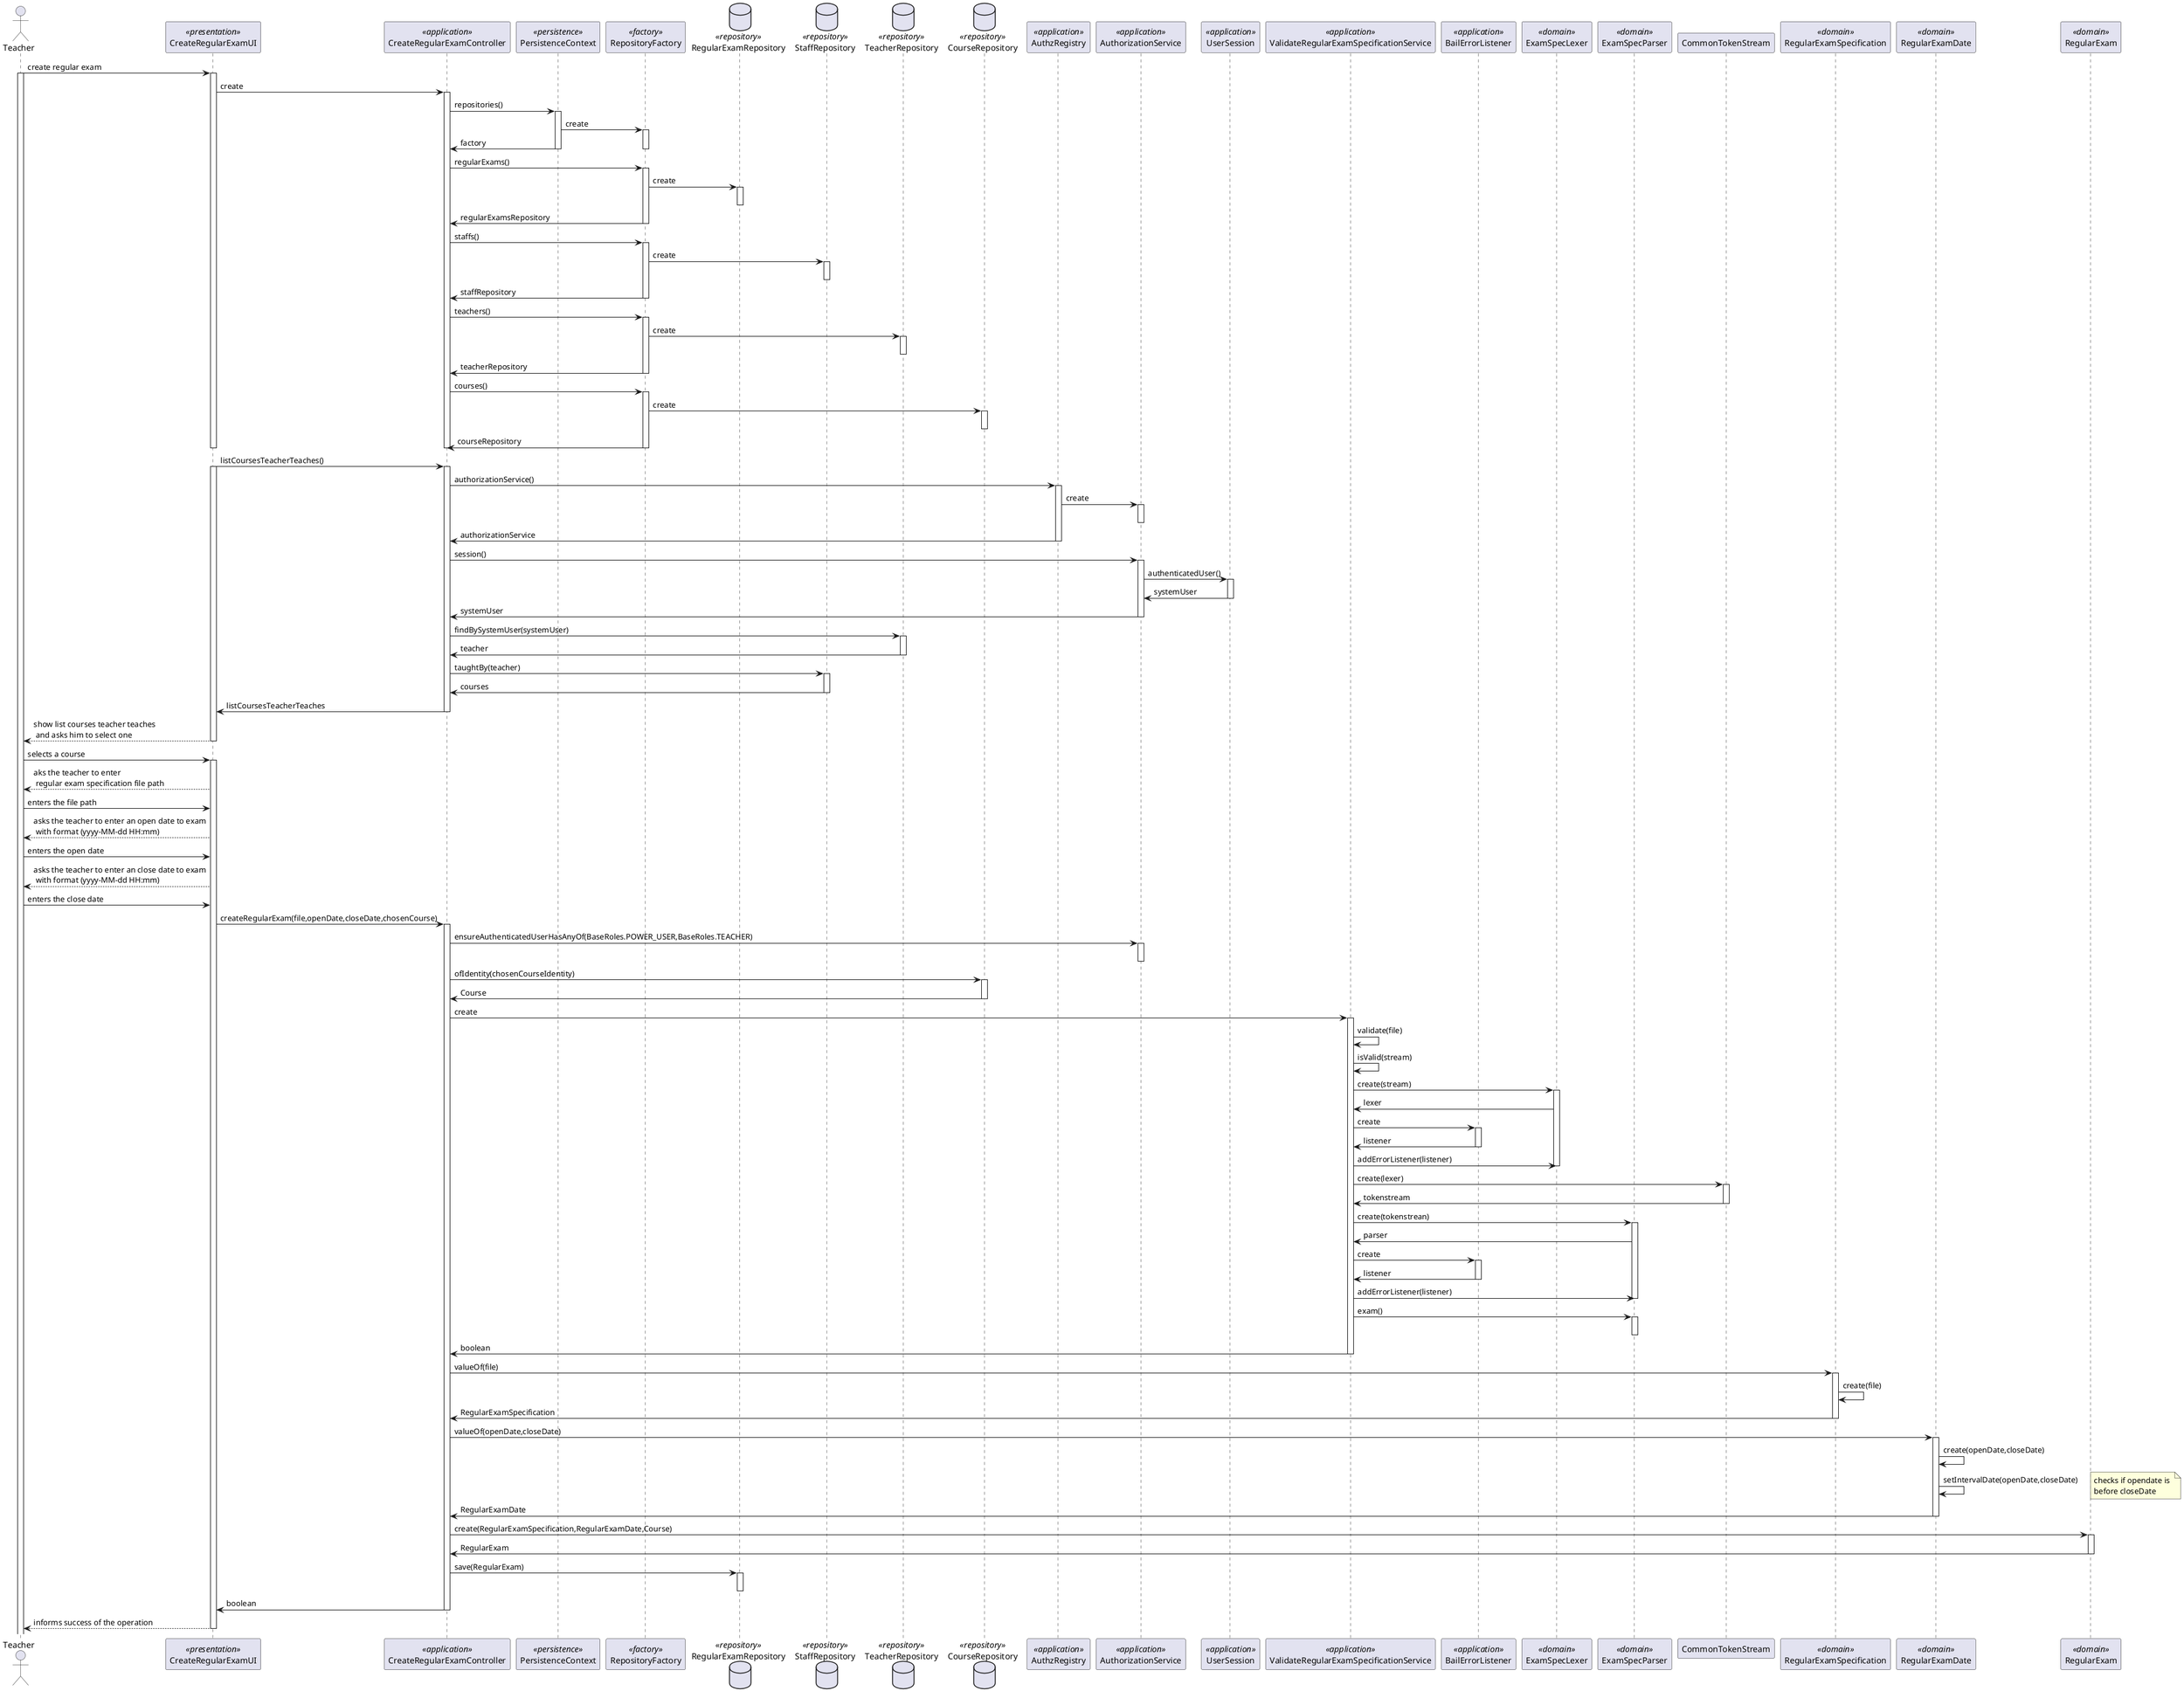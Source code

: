 @startuml
'https://plantuml.com/sequence-diagram

actor Teacher as Actor
participant CreateRegularExamUI as UI <<presentation>>
participant CreateRegularExamController as controller <<application>>
participant PersistenceContext as persistence <<persistence>>
participant RepositoryFactory as factory <<factory>>
database RegularExamRepository as repoRegularExam <<repository>>
database StaffRepository as repoStaff <<repository>>
database TeacherRepository as repoTeacher <<repository>>
database CourseRepository as repoCourse <<repository>>
participant AuthzRegistry as authz <<application>>
participant AuthorizationService as authzService <<application>>
participant UserSession as userSession <<application>>
participant ValidateRegularExamSpecificationService as resservice <<application>>
participant BailErrorListener as listener <<application>>
participant ExamSpecLexer as lexer <<domain>>
participant ExamSpecParser as parser <<domain>>
participant CommonTokenStream as token
participant RegularExamSpecification as specification <<domain>>
participant RegularExamDate as examdate <<domain>>
participant RegularExam as exam <<domain>>




Actor -> UI : create regular exam
activate Actor
activate UI

    UI -> controller : create
    activate controller
        controller -> persistence : repositories()
        activate persistence
            persistence -> factory : create
            activate factory
            persistence -> controller : factory
            deactivate factory
        deactivate persistence

        controller ->factory :regularExams()
        activate factory
            factory -> repoRegularExam : create
            activate repoRegularExam
            deactivate repoRegularExam
            factory -> controller : regularExamsRepository
        deactivate factory


        controller -> factory :staffs()
        activate factory
            factory -> repoStaff : create
            activate repoStaff
            deactivate repoStaff
            factory -> controller : staffRepository
        deactivate factory

        controller -> factory :teachers()
        activate factory
           factory -> repoTeacher : create
           activate repoTeacher
           deactivate repoTeacher
           factory -> controller : teacherRepository
        deactivate factory

        controller -> factory :courses()
        activate factory
           factory -> repoCourse : create
           activate repoCourse
           deactivate repoCourse
           factory -> controller : courseRepository
        deactivate factory

    deactivate controller
deactivate UI

UI-> controller : listCoursesTeacherTeaches()
activate UI
    activate controller
        controller -> authz : authorizationService()
        activate authz
        authz -> authzService : create
        activate authzService
        deactivate authzService
        authz -> controller : authorizationService
        deactivate authz

        controller -> authzService : session()
        activate authzService
            authzService -> userSession : authenticatedUser()
            activate userSession
                userSession -> authzService : systemUser
            deactivate userSession
            authzService -> controller : systemUser
        deactivate authzService

        controller -> repoTeacher :findBySystemUser(systemUser)
        activate repoTeacher
            repoTeacher -> controller : teacher
        deactivate repoTeacher

        controller -> repoStaff : taughtBy(teacher)
        activate repoStaff
            repoStaff -> controller : courses
        deactivate repoStaff

        controller -> UI : listCoursesTeacherTeaches
    deactivate controller
UI --> Actor : show list courses teacher teaches\n and asks him to select one
deactivate UI

Actor -> UI : selects a course
activate UI
    UI --> Actor : aks the teacher to enter\n regular exam specification file path

    Actor -> UI : enters the file path

    UI --> Actor : asks the teacher to enter an open date to exam\n with format (yyyy-MM-dd HH:mm)

    Actor -> UI : enters the open date

    UI --> Actor : asks the teacher to enter an close date to exam\n with format (yyyy-MM-dd HH:mm)

    Actor -> UI : enters the close date

    UI -> controller :createRegularExam(file,openDate,closeDate,chosenCourse)
    activate controller

        controller -> authzService : ensureAuthenticatedUserHasAnyOf(BaseRoles.POWER_USER,BaseRoles.TEACHER)
        activate authzService
        deactivate authzService

        controller -> repoCourse : ofIdentity(chosenCourseIdentity)
        activate repoCourse
            repoCourse -> controller : Course
        deactivate repoCourse

        controller -> resservice : create
        activate resservice
            resservice -> resservice : validate(file)
            resservice -> resservice : isValid(stream)

                resservice -> lexer :create(stream)
                activate lexer
                lexer -> resservice : lexer
                resservice -> listener :create
                activate listener
                    listener -> resservice : listener
                deactivate listener
                resservice -> lexer : addErrorListener(listener)
                deactivate lexer

                resservice -> token : create(lexer)
                activate token
                    token -> resservice : tokenstream
                deactivate token

                resservice -> parser :create(tokenstrean)
                activate parser
                parser -> resservice : parser
                resservice -> listener :create
                      activate listener
                        listener -> resservice : listener
                      deactivate listener
                resservice -> parser :addErrorListener(listener)
                deactivate parser

                resservice -> parser : exam()
                activate parser
                deactivate parser

            resservice -> controller : boolean
        deactivate resservice

        controller -> specification : valueOf(file)
        activate specification
        specification -> specification :create(file)
        specification -> controller : RegularExamSpecification
        deactivate specification

        controller -> examdate : valueOf(openDate,closeDate)
        activate examdate
        examdate -> examdate :create(openDate,closeDate)
        examdate -> examdate : setIntervalDate(openDate,closeDate)
        note right : checks if opendate is \nbefore closeDate
        examdate -> controller : RegularExamDate
        deactivate examdate

        controller -> exam : create(RegularExamSpecification,RegularExamDate,Course)
        activate exam
            exam -> controller: RegularExam
        deactivate exam

        controller -> repoRegularExam : save(RegularExam)
        activate repoRegularExam
        deactivate repoRegularExam

    controller -> UI : boolean
    deactivate controller

    UI --> Actor : informs success of the operation
deactivate UI








@enduml
